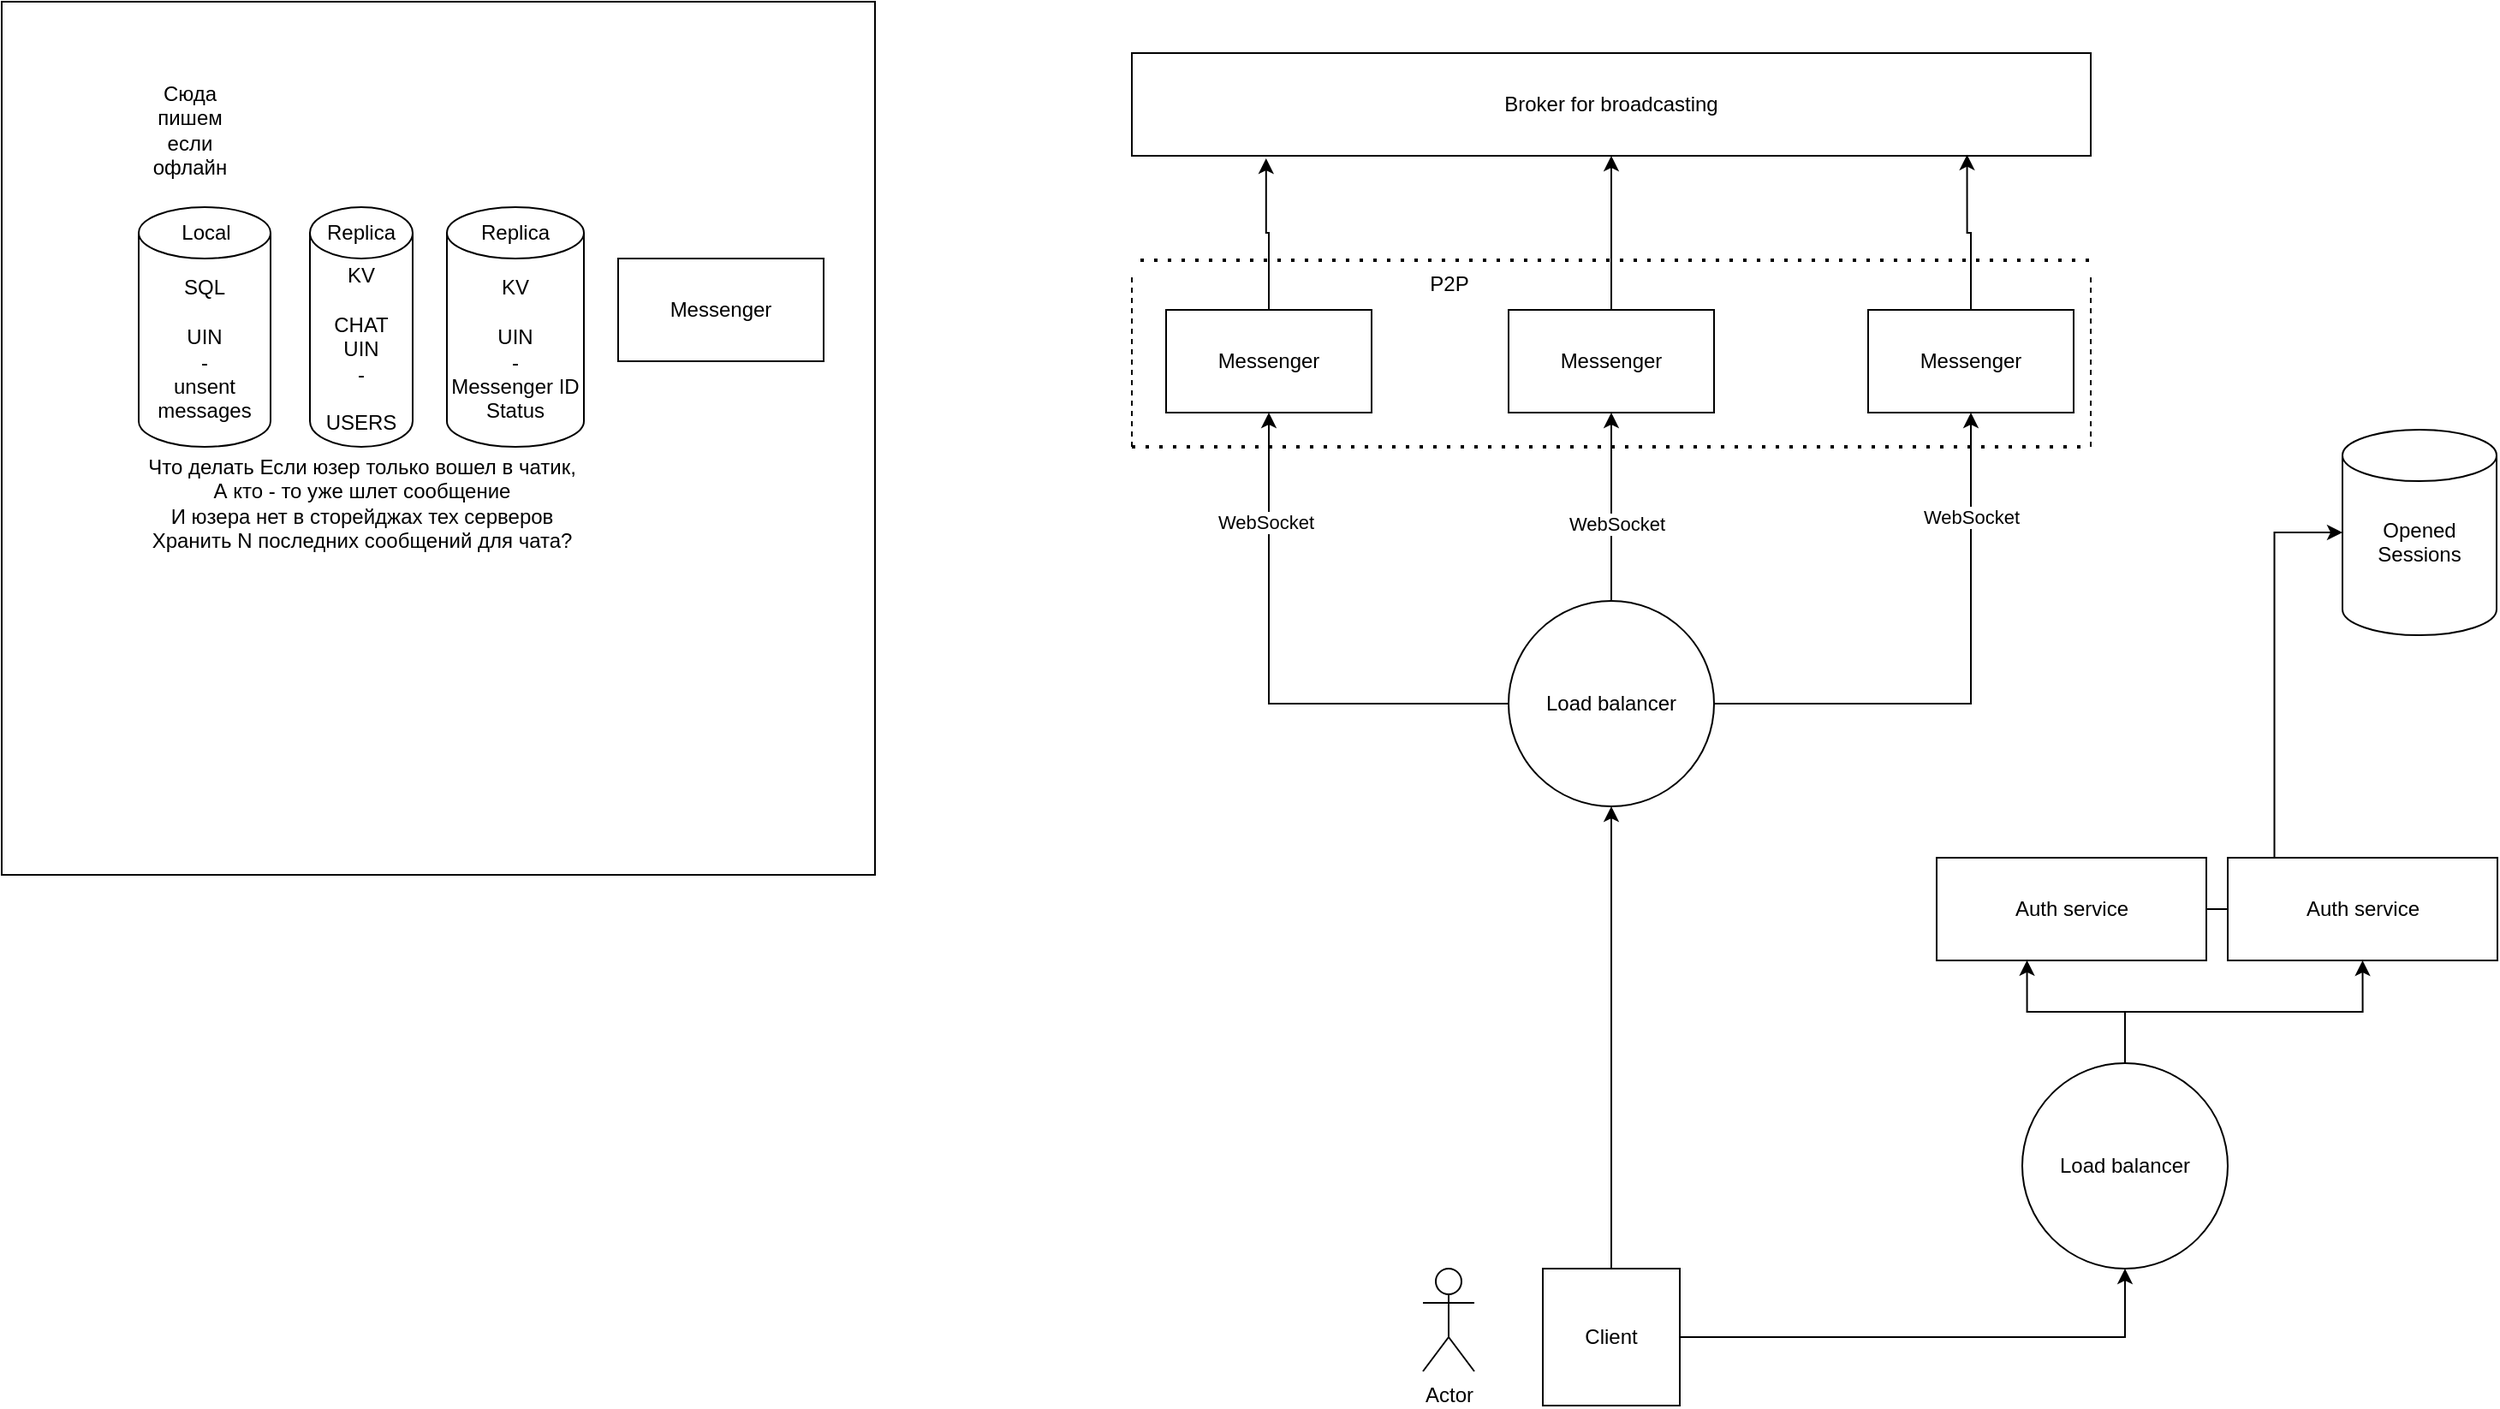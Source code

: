 <mxfile version="22.0.4" type="github">
  <diagram name="Страница — 1" id="5_0Qeo6E_ln5zNBvkZSz">
    <mxGraphModel dx="2455" dy="897" grid="1" gridSize="10" guides="1" tooltips="1" connect="1" arrows="1" fold="1" page="1" pageScale="1" pageWidth="827" pageHeight="1169" math="0" shadow="0">
      <root>
        <mxCell id="0" />
        <mxCell id="1" parent="0" />
        <mxCell id="cajsBiBxqNgi6xzSHzBe-105" value="" style="whiteSpace=wrap;html=1;aspect=fixed;" vertex="1" parent="1">
          <mxGeometry x="-540" y="150" width="510" height="510" as="geometry" />
        </mxCell>
        <mxCell id="cajsBiBxqNgi6xzSHzBe-1" value="Messenger" style="rounded=0;whiteSpace=wrap;html=1;" vertex="1" parent="1">
          <mxGeometry x="140" y="330" width="120" height="60" as="geometry" />
        </mxCell>
        <mxCell id="cajsBiBxqNgi6xzSHzBe-96" style="edgeStyle=orthogonalEdgeStyle;rounded=0;orthogonalLoop=1;jettySize=auto;html=1;entryX=0.5;entryY=1;entryDx=0;entryDy=0;" edge="1" parent="1" source="cajsBiBxqNgi6xzSHzBe-2" target="cajsBiBxqNgi6xzSHzBe-94">
          <mxGeometry relative="1" as="geometry" />
        </mxCell>
        <mxCell id="cajsBiBxqNgi6xzSHzBe-2" value="Messenger" style="rounded=0;whiteSpace=wrap;html=1;" vertex="1" parent="1">
          <mxGeometry x="340" y="330" width="120" height="60" as="geometry" />
        </mxCell>
        <mxCell id="cajsBiBxqNgi6xzSHzBe-3" value="Messenger" style="rounded=0;whiteSpace=wrap;html=1;" vertex="1" parent="1">
          <mxGeometry x="550" y="330" width="120" height="60" as="geometry" />
        </mxCell>
        <mxCell id="cajsBiBxqNgi6xzSHzBe-35" style="edgeStyle=orthogonalEdgeStyle;rounded=0;orthogonalLoop=1;jettySize=auto;html=1;entryX=0.5;entryY=1;entryDx=0;entryDy=0;" edge="1" parent="1" source="cajsBiBxqNgi6xzSHzBe-5" target="cajsBiBxqNgi6xzSHzBe-34">
          <mxGeometry relative="1" as="geometry" />
        </mxCell>
        <mxCell id="cajsBiBxqNgi6xzSHzBe-63" style="edgeStyle=orthogonalEdgeStyle;rounded=0;orthogonalLoop=1;jettySize=auto;html=1;entryX=0.5;entryY=1;entryDx=0;entryDy=0;" edge="1" parent="1" source="cajsBiBxqNgi6xzSHzBe-5" target="cajsBiBxqNgi6xzSHzBe-52">
          <mxGeometry relative="1" as="geometry" />
        </mxCell>
        <mxCell id="cajsBiBxqNgi6xzSHzBe-5" value="Client" style="whiteSpace=wrap;html=1;aspect=fixed;" vertex="1" parent="1">
          <mxGeometry x="360" y="890" width="80" height="80" as="geometry" />
        </mxCell>
        <mxCell id="cajsBiBxqNgi6xzSHzBe-36" style="edgeStyle=orthogonalEdgeStyle;rounded=0;orthogonalLoop=1;jettySize=auto;html=1;entryX=0.5;entryY=1;entryDx=0;entryDy=0;" edge="1" parent="1" source="cajsBiBxqNgi6xzSHzBe-34" target="cajsBiBxqNgi6xzSHzBe-3">
          <mxGeometry relative="1" as="geometry" />
        </mxCell>
        <mxCell id="cajsBiBxqNgi6xzSHzBe-73" value="&lt;div&gt;WebSocket&lt;/div&gt;" style="edgeLabel;html=1;align=center;verticalAlign=middle;resizable=0;points=[];" vertex="1" connectable="0" parent="cajsBiBxqNgi6xzSHzBe-36">
          <mxGeometry x="0.504" y="2" relative="1" as="geometry">
            <mxPoint x="2" y="-19" as="offset" />
          </mxGeometry>
        </mxCell>
        <mxCell id="cajsBiBxqNgi6xzSHzBe-37" style="edgeStyle=orthogonalEdgeStyle;rounded=0;orthogonalLoop=1;jettySize=auto;html=1;entryX=0.5;entryY=1;entryDx=0;entryDy=0;" edge="1" parent="1" source="cajsBiBxqNgi6xzSHzBe-34" target="cajsBiBxqNgi6xzSHzBe-2">
          <mxGeometry relative="1" as="geometry" />
        </mxCell>
        <mxCell id="cajsBiBxqNgi6xzSHzBe-72" value="WebSocket" style="edgeLabel;html=1;align=center;verticalAlign=middle;resizable=0;points=[];" vertex="1" connectable="0" parent="cajsBiBxqNgi6xzSHzBe-37">
          <mxGeometry x="-0.174" y="-3" relative="1" as="geometry">
            <mxPoint as="offset" />
          </mxGeometry>
        </mxCell>
        <mxCell id="cajsBiBxqNgi6xzSHzBe-38" style="edgeStyle=orthogonalEdgeStyle;rounded=0;orthogonalLoop=1;jettySize=auto;html=1;entryX=0.5;entryY=1;entryDx=0;entryDy=0;" edge="1" parent="1" source="cajsBiBxqNgi6xzSHzBe-34" target="cajsBiBxqNgi6xzSHzBe-1">
          <mxGeometry relative="1" as="geometry" />
        </mxCell>
        <mxCell id="cajsBiBxqNgi6xzSHzBe-74" value="WebSocket" style="edgeLabel;html=1;align=center;verticalAlign=middle;resizable=0;points=[];" vertex="1" connectable="0" parent="cajsBiBxqNgi6xzSHzBe-38">
          <mxGeometry x="0.59" y="2" relative="1" as="geometry">
            <mxPoint as="offset" />
          </mxGeometry>
        </mxCell>
        <mxCell id="cajsBiBxqNgi6xzSHzBe-34" value="Load balancer&lt;br&gt;" style="ellipse;whiteSpace=wrap;html=1;aspect=fixed;" vertex="1" parent="1">
          <mxGeometry x="340" y="500" width="120" height="120" as="geometry" />
        </mxCell>
        <mxCell id="cajsBiBxqNgi6xzSHzBe-39" value="Actor" style="shape=umlActor;verticalLabelPosition=bottom;verticalAlign=top;html=1;outlineConnect=0;" vertex="1" parent="1">
          <mxGeometry x="290" y="890" width="30" height="60" as="geometry" />
        </mxCell>
        <mxCell id="cajsBiBxqNgi6xzSHzBe-42" value="Auth service" style="whiteSpace=wrap;html=1;direction=south;" vertex="1" parent="1">
          <mxGeometry x="590" y="650" width="157.5" height="60" as="geometry" />
        </mxCell>
        <mxCell id="cajsBiBxqNgi6xzSHzBe-91" style="edgeStyle=orthogonalEdgeStyle;rounded=0;orthogonalLoop=1;jettySize=auto;html=1;entryX=1;entryY=0.5;entryDx=0;entryDy=0;" edge="1" parent="1" source="cajsBiBxqNgi6xzSHzBe-52" target="cajsBiBxqNgi6xzSHzBe-62">
          <mxGeometry relative="1" as="geometry" />
        </mxCell>
        <mxCell id="cajsBiBxqNgi6xzSHzBe-52" value="Load balancer" style="ellipse;whiteSpace=wrap;html=1;aspect=fixed;" vertex="1" parent="1">
          <mxGeometry x="640" y="770" width="120" height="120" as="geometry" />
        </mxCell>
        <mxCell id="cajsBiBxqNgi6xzSHzBe-56" value="Opened&lt;br&gt;&lt;div&gt;Sessions&lt;/div&gt;&lt;div&gt;&lt;br&gt;&lt;/div&gt;" style="shape=cylinder3;whiteSpace=wrap;html=1;boundedLbl=1;backgroundOutline=1;size=15;" vertex="1" parent="1">
          <mxGeometry x="827" y="400" width="90" height="120" as="geometry" />
        </mxCell>
        <mxCell id="cajsBiBxqNgi6xzSHzBe-59" style="edgeStyle=orthogonalEdgeStyle;rounded=0;orthogonalLoop=1;jettySize=auto;html=1;entryX=0;entryY=0.5;entryDx=0;entryDy=0;entryPerimeter=0;" edge="1" parent="1" source="cajsBiBxqNgi6xzSHzBe-42" target="cajsBiBxqNgi6xzSHzBe-56">
          <mxGeometry relative="1" as="geometry" />
        </mxCell>
        <mxCell id="cajsBiBxqNgi6xzSHzBe-62" value="Auth service" style="whiteSpace=wrap;html=1;direction=south;" vertex="1" parent="1">
          <mxGeometry x="760" y="650" width="157.5" height="60" as="geometry" />
        </mxCell>
        <mxCell id="cajsBiBxqNgi6xzSHzBe-79" value="" style="endArrow=none;dashed=1;html=1;dashPattern=1 3;strokeWidth=2;rounded=0;" edge="1" parent="1">
          <mxGeometry width="50" height="50" relative="1" as="geometry">
            <mxPoint x="125" y="301" as="sourcePoint" />
            <mxPoint x="685" y="301" as="targetPoint" />
          </mxGeometry>
        </mxCell>
        <mxCell id="cajsBiBxqNgi6xzSHzBe-80" value="" style="endArrow=none;dashed=1;html=1;rounded=0;" edge="1" parent="1">
          <mxGeometry width="50" height="50" relative="1" as="geometry">
            <mxPoint x="120" y="410" as="sourcePoint" />
            <mxPoint x="120" y="310" as="targetPoint" />
          </mxGeometry>
        </mxCell>
        <mxCell id="cajsBiBxqNgi6xzSHzBe-81" value="" style="endArrow=none;dashed=1;html=1;dashPattern=1 3;strokeWidth=2;rounded=0;" edge="1" parent="1">
          <mxGeometry width="50" height="50" relative="1" as="geometry">
            <mxPoint x="120" y="410" as="sourcePoint" />
            <mxPoint x="680" y="410" as="targetPoint" />
          </mxGeometry>
        </mxCell>
        <mxCell id="cajsBiBxqNgi6xzSHzBe-83" value="" style="endArrow=none;dashed=1;html=1;rounded=0;" edge="1" parent="1">
          <mxGeometry width="50" height="50" relative="1" as="geometry">
            <mxPoint x="680" y="410" as="sourcePoint" />
            <mxPoint x="680" y="310" as="targetPoint" />
          </mxGeometry>
        </mxCell>
        <mxCell id="cajsBiBxqNgi6xzSHzBe-84" value="P2P" style="text;html=1;align=center;verticalAlign=middle;resizable=0;points=[];autosize=1;strokeColor=none;fillColor=none;" vertex="1" parent="1">
          <mxGeometry x="280" y="300" width="50" height="30" as="geometry" />
        </mxCell>
        <mxCell id="cajsBiBxqNgi6xzSHzBe-90" style="edgeStyle=orthogonalEdgeStyle;rounded=0;orthogonalLoop=1;jettySize=auto;html=1;entryX=0.998;entryY=0.665;entryDx=0;entryDy=0;entryPerimeter=0;" edge="1" parent="1" source="cajsBiBxqNgi6xzSHzBe-52" target="cajsBiBxqNgi6xzSHzBe-42">
          <mxGeometry relative="1" as="geometry" />
        </mxCell>
        <mxCell id="cajsBiBxqNgi6xzSHzBe-94" value="Broker for broadcasting" style="rounded=0;whiteSpace=wrap;html=1;" vertex="1" parent="1">
          <mxGeometry x="120" y="180" width="560" height="60" as="geometry" />
        </mxCell>
        <mxCell id="cajsBiBxqNgi6xzSHzBe-95" style="edgeStyle=orthogonalEdgeStyle;rounded=0;orthogonalLoop=1;jettySize=auto;html=1;entryX=0.14;entryY=1.025;entryDx=0;entryDy=0;entryPerimeter=0;" edge="1" parent="1" source="cajsBiBxqNgi6xzSHzBe-1" target="cajsBiBxqNgi6xzSHzBe-94">
          <mxGeometry relative="1" as="geometry" />
        </mxCell>
        <mxCell id="cajsBiBxqNgi6xzSHzBe-97" style="edgeStyle=orthogonalEdgeStyle;rounded=0;orthogonalLoop=1;jettySize=auto;html=1;entryX=0.871;entryY=0.989;entryDx=0;entryDy=0;entryPerimeter=0;" edge="1" parent="1" source="cajsBiBxqNgi6xzSHzBe-3" target="cajsBiBxqNgi6xzSHzBe-94">
          <mxGeometry relative="1" as="geometry" />
        </mxCell>
        <mxCell id="cajsBiBxqNgi6xzSHzBe-104" value="" style="group" vertex="1" connectable="0" parent="1">
          <mxGeometry x="-465" y="210" width="405" height="268" as="geometry" />
        </mxCell>
        <mxCell id="cajsBiBxqNgi6xzSHzBe-75" value="KV&lt;br&gt;&lt;br&gt;UIN&lt;br&gt;-&lt;br&gt;Messenger ID&lt;br&gt;Status" style="shape=cylinder3;whiteSpace=wrap;html=1;boundedLbl=1;backgroundOutline=1;size=15;" vertex="1" parent="cajsBiBxqNgi6xzSHzBe-104">
          <mxGeometry x="185" y="60" width="80" height="140" as="geometry" />
        </mxCell>
        <mxCell id="cajsBiBxqNgi6xzSHzBe-77" value="Messenger" style="rounded=0;whiteSpace=wrap;html=1;" vertex="1" parent="cajsBiBxqNgi6xzSHzBe-104">
          <mxGeometry x="285" y="90" width="120" height="60" as="geometry" />
        </mxCell>
        <mxCell id="cajsBiBxqNgi6xzSHzBe-78" value="KV&lt;br&gt;&lt;br&gt;CHAT&lt;br&gt;UIN&lt;br&gt;-&lt;br&gt;&lt;br&gt;USERS" style="shape=cylinder3;whiteSpace=wrap;html=1;boundedLbl=1;backgroundOutline=1;size=15;" vertex="1" parent="cajsBiBxqNgi6xzSHzBe-104">
          <mxGeometry x="105" y="60" width="60" height="140" as="geometry" />
        </mxCell>
        <mxCell id="cajsBiBxqNgi6xzSHzBe-98" value="SQL&lt;br&gt;&lt;br&gt;UIN&lt;br&gt;-&lt;br&gt;unsent&lt;br&gt;messages" style="shape=cylinder3;whiteSpace=wrap;html=1;boundedLbl=1;backgroundOutline=1;size=15;" vertex="1" parent="cajsBiBxqNgi6xzSHzBe-104">
          <mxGeometry x="5" y="60" width="77" height="140" as="geometry" />
        </mxCell>
        <mxCell id="cajsBiBxqNgi6xzSHzBe-99" value="Что делать Если юзер только вошел в чатик, &lt;br&gt;А кто - то уже шлет сообщение&lt;br&gt;И юзера нет в сторейджах тех серверов&lt;br&gt;Хранить N последних сообщений для чата?" style="text;html=1;align=center;verticalAlign=middle;resizable=0;points=[];autosize=1;strokeColor=none;fillColor=none;" vertex="1" parent="cajsBiBxqNgi6xzSHzBe-104">
          <mxGeometry y="198" width="270" height="70" as="geometry" />
        </mxCell>
        <mxCell id="cajsBiBxqNgi6xzSHzBe-100" value="Local" style="text;html=1;align=center;verticalAlign=middle;resizable=0;points=[];autosize=1;strokeColor=none;fillColor=none;" vertex="1" parent="cajsBiBxqNgi6xzSHzBe-104">
          <mxGeometry x="18.5" y="60" width="50" height="30" as="geometry" />
        </mxCell>
        <mxCell id="cajsBiBxqNgi6xzSHzBe-101" value="Replica" style="text;html=1;strokeColor=none;fillColor=none;align=center;verticalAlign=middle;whiteSpace=wrap;rounded=0;" vertex="1" parent="cajsBiBxqNgi6xzSHzBe-104">
          <mxGeometry x="105" y="60" width="60" height="30" as="geometry" />
        </mxCell>
        <mxCell id="cajsBiBxqNgi6xzSHzBe-102" value="Replica" style="text;html=1;strokeColor=none;fillColor=none;align=center;verticalAlign=middle;whiteSpace=wrap;rounded=0;" vertex="1" parent="cajsBiBxqNgi6xzSHzBe-104">
          <mxGeometry x="195" y="60" width="60" height="30" as="geometry" />
        </mxCell>
        <mxCell id="cajsBiBxqNgi6xzSHzBe-103" value="Сюда пишем если&lt;br&gt;офлайн&lt;br&gt;" style="text;html=1;strokeColor=none;fillColor=none;align=center;verticalAlign=middle;whiteSpace=wrap;rounded=0;" vertex="1" parent="cajsBiBxqNgi6xzSHzBe-104">
          <mxGeometry x="5" width="60" height="30" as="geometry" />
        </mxCell>
      </root>
    </mxGraphModel>
  </diagram>
</mxfile>
